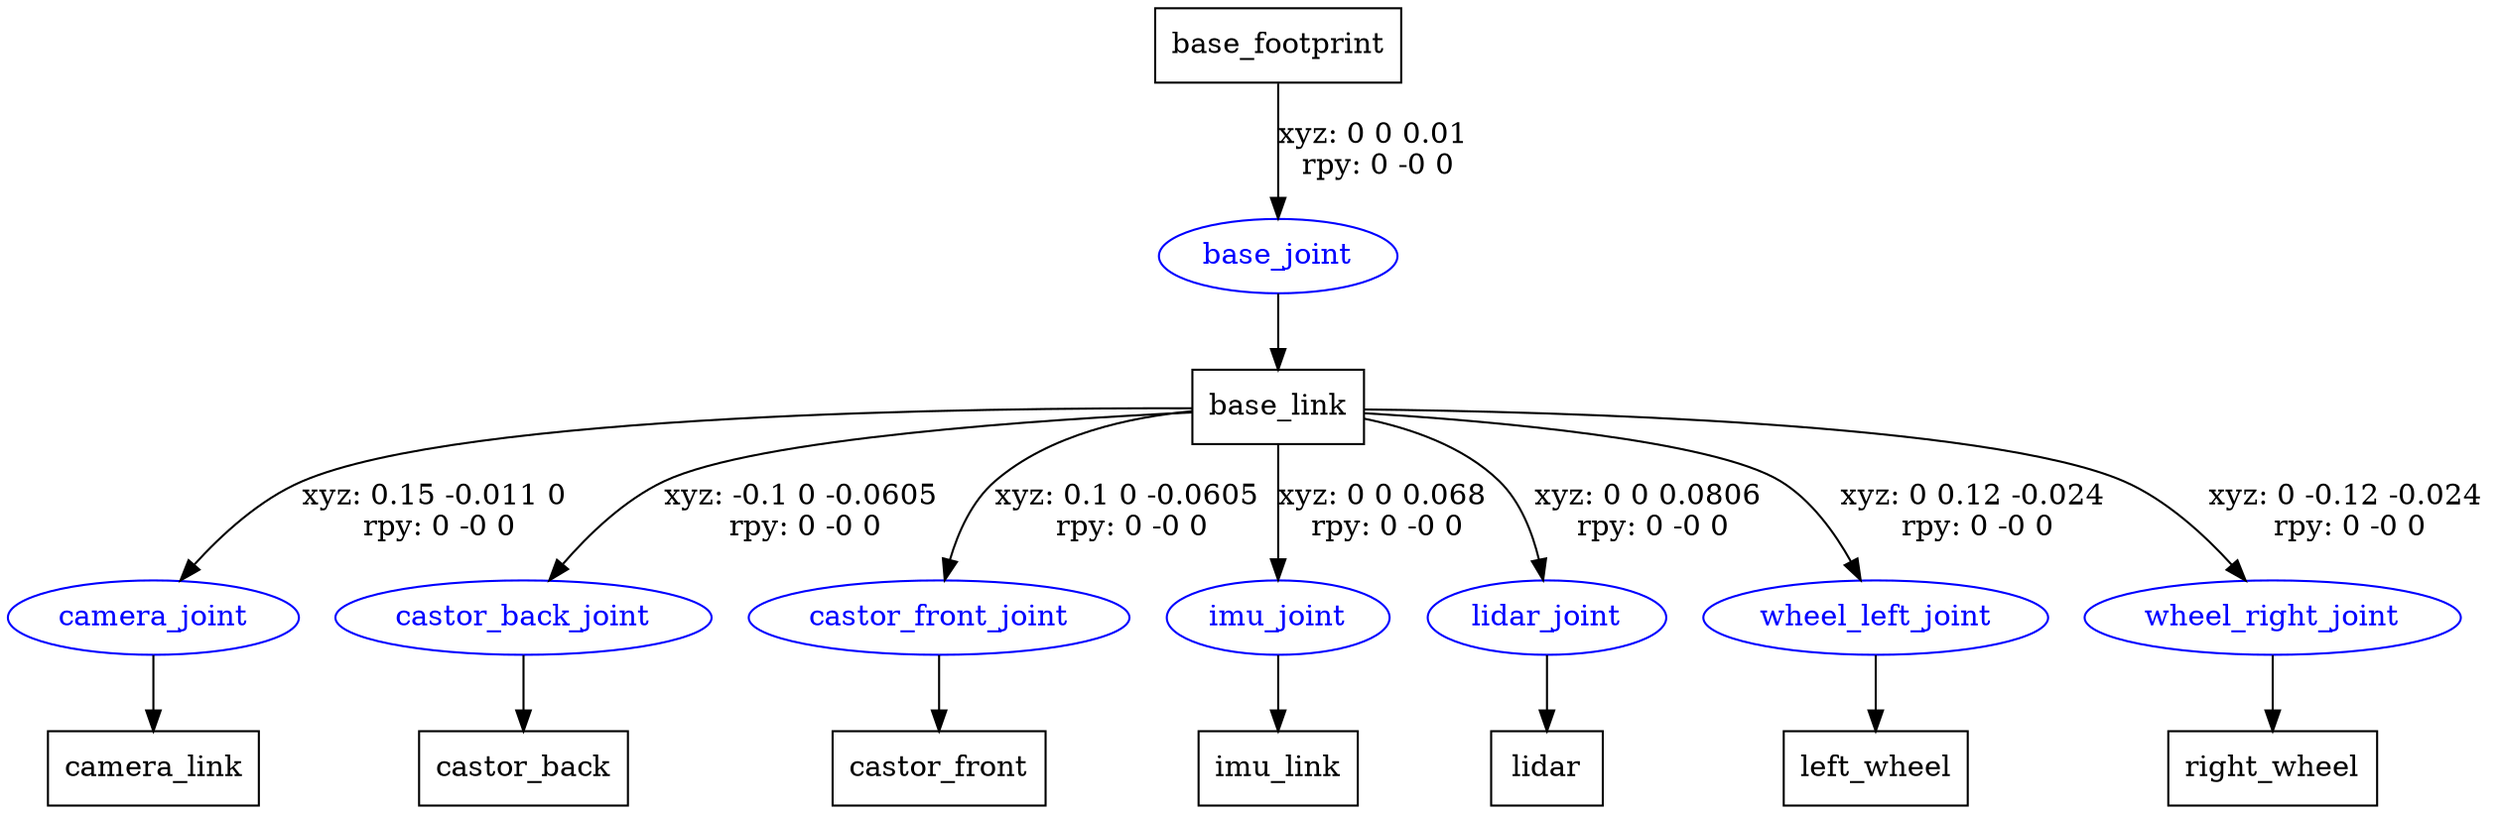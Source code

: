 digraph G {
node [shape=box];
"base_footprint" [label="base_footprint"];
"base_link" [label="base_link"];
"camera_link" [label="camera_link"];
"castor_back" [label="castor_back"];
"castor_front" [label="castor_front"];
"imu_link" [label="imu_link"];
"lidar" [label="lidar"];
"left_wheel" [label="left_wheel"];
"right_wheel" [label="right_wheel"];
node [shape=ellipse, color=blue, fontcolor=blue];
"base_footprint" -> "base_joint" [label="xyz: 0 0 0.01 \nrpy: 0 -0 0"]
"base_joint" -> "base_link"
"base_link" -> "camera_joint" [label="xyz: 0.15 -0.011 0 \nrpy: 0 -0 0"]
"camera_joint" -> "camera_link"
"base_link" -> "castor_back_joint" [label="xyz: -0.1 0 -0.0605 \nrpy: 0 -0 0"]
"castor_back_joint" -> "castor_back"
"base_link" -> "castor_front_joint" [label="xyz: 0.1 0 -0.0605 \nrpy: 0 -0 0"]
"castor_front_joint" -> "castor_front"
"base_link" -> "imu_joint" [label="xyz: 0 0 0.068 \nrpy: 0 -0 0"]
"imu_joint" -> "imu_link"
"base_link" -> "lidar_joint" [label="xyz: 0 0 0.0806 \nrpy: 0 -0 0"]
"lidar_joint" -> "lidar"
"base_link" -> "wheel_left_joint" [label="xyz: 0 0.12 -0.024 \nrpy: 0 -0 0"]
"wheel_left_joint" -> "left_wheel"
"base_link" -> "wheel_right_joint" [label="xyz: 0 -0.12 -0.024 \nrpy: 0 -0 0"]
"wheel_right_joint" -> "right_wheel"
}
